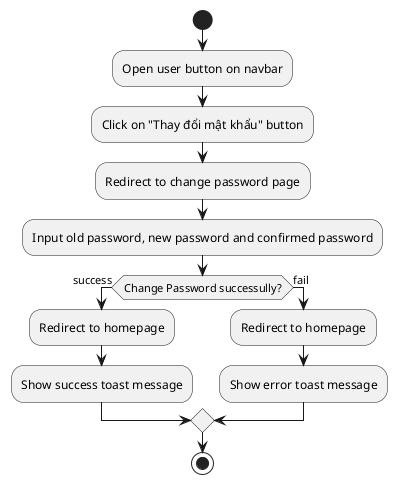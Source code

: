 @startuml
start
:Open user button on navbar;
:Click on "Thay đổi mật khẩu" button;
:Redirect to change password page;
:Input old password, new password and confirmed password;
if (Change Password successully?) then (success)
    :Redirect to homepage;
    :Show success toast message;
else (fail)
    :Redirect to homepage;
    :Show error toast message;
endif
stop
@enduml
